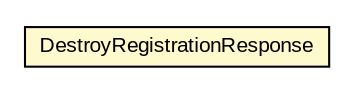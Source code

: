 #!/usr/local/bin/dot
#
# Class diagram 
# Generated by UMLGraph version R5_6-24-gf6e263 (http://www.umlgraph.org/)
#

digraph G {
	edge [fontname="arial",fontsize=10,labelfontname="arial",labelfontsize=10];
	node [fontname="arial",fontsize=10,shape=plaintext];
	nodesep=0.25;
	ranksep=0.5;
	// org.oasis_open.docs.wsn.br_2.DestroyRegistrationResponse
	c334712 [label=<<table title="org.oasis_open.docs.wsn.br_2.DestroyRegistrationResponse" border="0" cellborder="1" cellspacing="0" cellpadding="2" port="p" bgcolor="lemonChiffon" href="./DestroyRegistrationResponse.html">
		<tr><td><table border="0" cellspacing="0" cellpadding="1">
<tr><td align="center" balign="center"> DestroyRegistrationResponse </td></tr>
		</table></td></tr>
		</table>>, URL="./DestroyRegistrationResponse.html", fontname="arial", fontcolor="black", fontsize=10.0];
}

